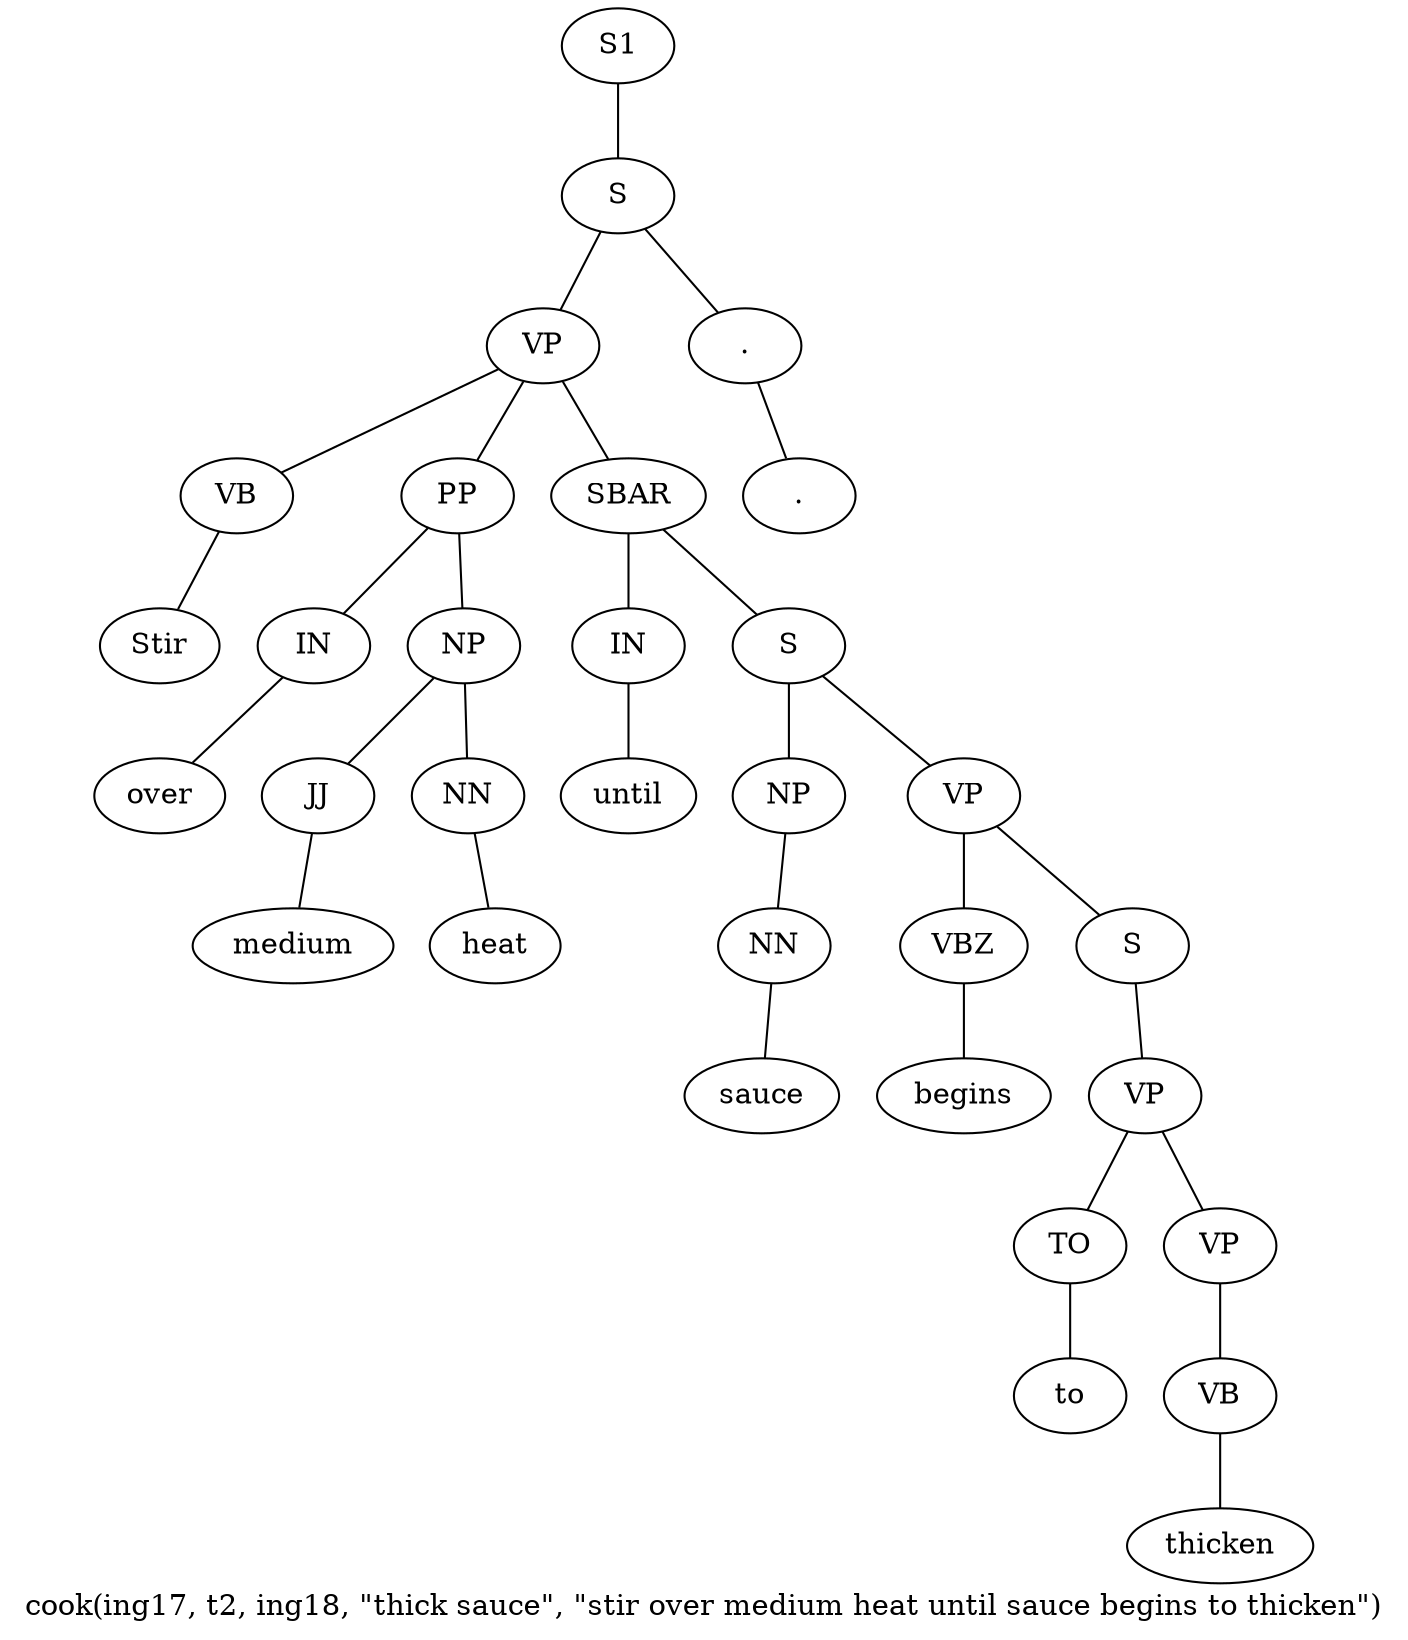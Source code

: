 graph SyntaxGraph {
	label = "cook(ing17, t2, ing18, \"thick sauce\", \"stir over medium heat until sauce begins to thicken\")";
	Node0 [label="S1"];
	Node1 [label="S"];
	Node2 [label="VP"];
	Node3 [label="VB"];
	Node4 [label="Stir"];
	Node5 [label="PP"];
	Node6 [label="IN"];
	Node7 [label="over"];
	Node8 [label="NP"];
	Node9 [label="JJ"];
	Node10 [label="medium"];
	Node11 [label="NN"];
	Node12 [label="heat"];
	Node13 [label="SBAR"];
	Node14 [label="IN"];
	Node15 [label="until"];
	Node16 [label="S"];
	Node17 [label="NP"];
	Node18 [label="NN"];
	Node19 [label="sauce"];
	Node20 [label="VP"];
	Node21 [label="VBZ"];
	Node22 [label="begins"];
	Node23 [label="S"];
	Node24 [label="VP"];
	Node25 [label="TO"];
	Node26 [label="to"];
	Node27 [label="VP"];
	Node28 [label="VB"];
	Node29 [label="thicken"];
	Node30 [label="."];
	Node31 [label="."];

	Node0 -- Node1;
	Node1 -- Node2;
	Node1 -- Node30;
	Node2 -- Node3;
	Node2 -- Node5;
	Node2 -- Node13;
	Node3 -- Node4;
	Node5 -- Node6;
	Node5 -- Node8;
	Node6 -- Node7;
	Node8 -- Node9;
	Node8 -- Node11;
	Node9 -- Node10;
	Node11 -- Node12;
	Node13 -- Node14;
	Node13 -- Node16;
	Node14 -- Node15;
	Node16 -- Node17;
	Node16 -- Node20;
	Node17 -- Node18;
	Node18 -- Node19;
	Node20 -- Node21;
	Node20 -- Node23;
	Node21 -- Node22;
	Node23 -- Node24;
	Node24 -- Node25;
	Node24 -- Node27;
	Node25 -- Node26;
	Node27 -- Node28;
	Node28 -- Node29;
	Node30 -- Node31;
}